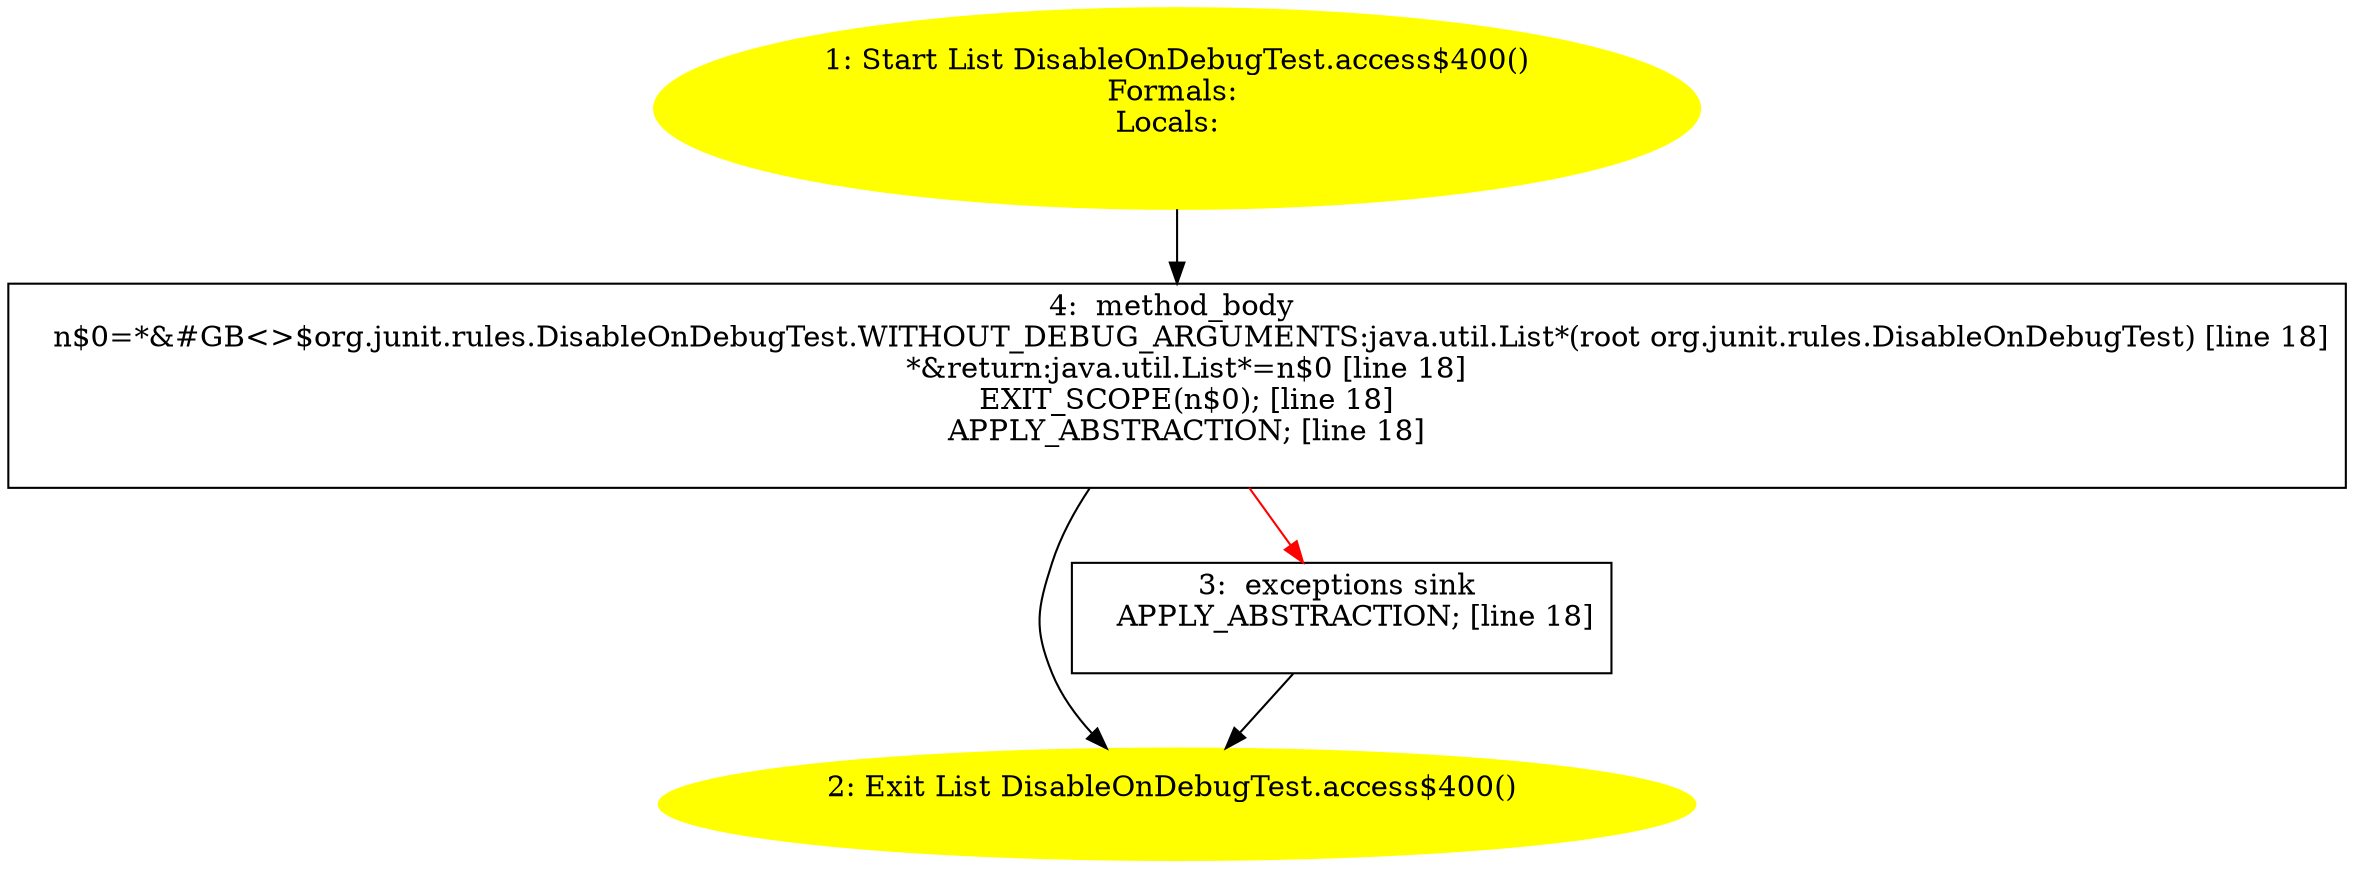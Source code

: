 /* @generated */
digraph cfg {
"org.junit.rules.DisableOnDebugTest.access$400():java.util.List.6db2b86c89ee211a5217a646df68d7c6_1" [label="1: Start List DisableOnDebugTest.access$400()\nFormals: \nLocals:  \n  " color=yellow style=filled]
	

	 "org.junit.rules.DisableOnDebugTest.access$400():java.util.List.6db2b86c89ee211a5217a646df68d7c6_1" -> "org.junit.rules.DisableOnDebugTest.access$400():java.util.List.6db2b86c89ee211a5217a646df68d7c6_4" ;
"org.junit.rules.DisableOnDebugTest.access$400():java.util.List.6db2b86c89ee211a5217a646df68d7c6_2" [label="2: Exit List DisableOnDebugTest.access$400() \n  " color=yellow style=filled]
	

"org.junit.rules.DisableOnDebugTest.access$400():java.util.List.6db2b86c89ee211a5217a646df68d7c6_3" [label="3:  exceptions sink \n   APPLY_ABSTRACTION; [line 18]\n " shape="box"]
	

	 "org.junit.rules.DisableOnDebugTest.access$400():java.util.List.6db2b86c89ee211a5217a646df68d7c6_3" -> "org.junit.rules.DisableOnDebugTest.access$400():java.util.List.6db2b86c89ee211a5217a646df68d7c6_2" ;
"org.junit.rules.DisableOnDebugTest.access$400():java.util.List.6db2b86c89ee211a5217a646df68d7c6_4" [label="4:  method_body \n   n$0=*&#GB<>$org.junit.rules.DisableOnDebugTest.WITHOUT_DEBUG_ARGUMENTS:java.util.List*(root org.junit.rules.DisableOnDebugTest) [line 18]\n  *&return:java.util.List*=n$0 [line 18]\n  EXIT_SCOPE(n$0); [line 18]\n  APPLY_ABSTRACTION; [line 18]\n " shape="box"]
	

	 "org.junit.rules.DisableOnDebugTest.access$400():java.util.List.6db2b86c89ee211a5217a646df68d7c6_4" -> "org.junit.rules.DisableOnDebugTest.access$400():java.util.List.6db2b86c89ee211a5217a646df68d7c6_2" ;
	 "org.junit.rules.DisableOnDebugTest.access$400():java.util.List.6db2b86c89ee211a5217a646df68d7c6_4" -> "org.junit.rules.DisableOnDebugTest.access$400():java.util.List.6db2b86c89ee211a5217a646df68d7c6_3" [color="red" ];
}
